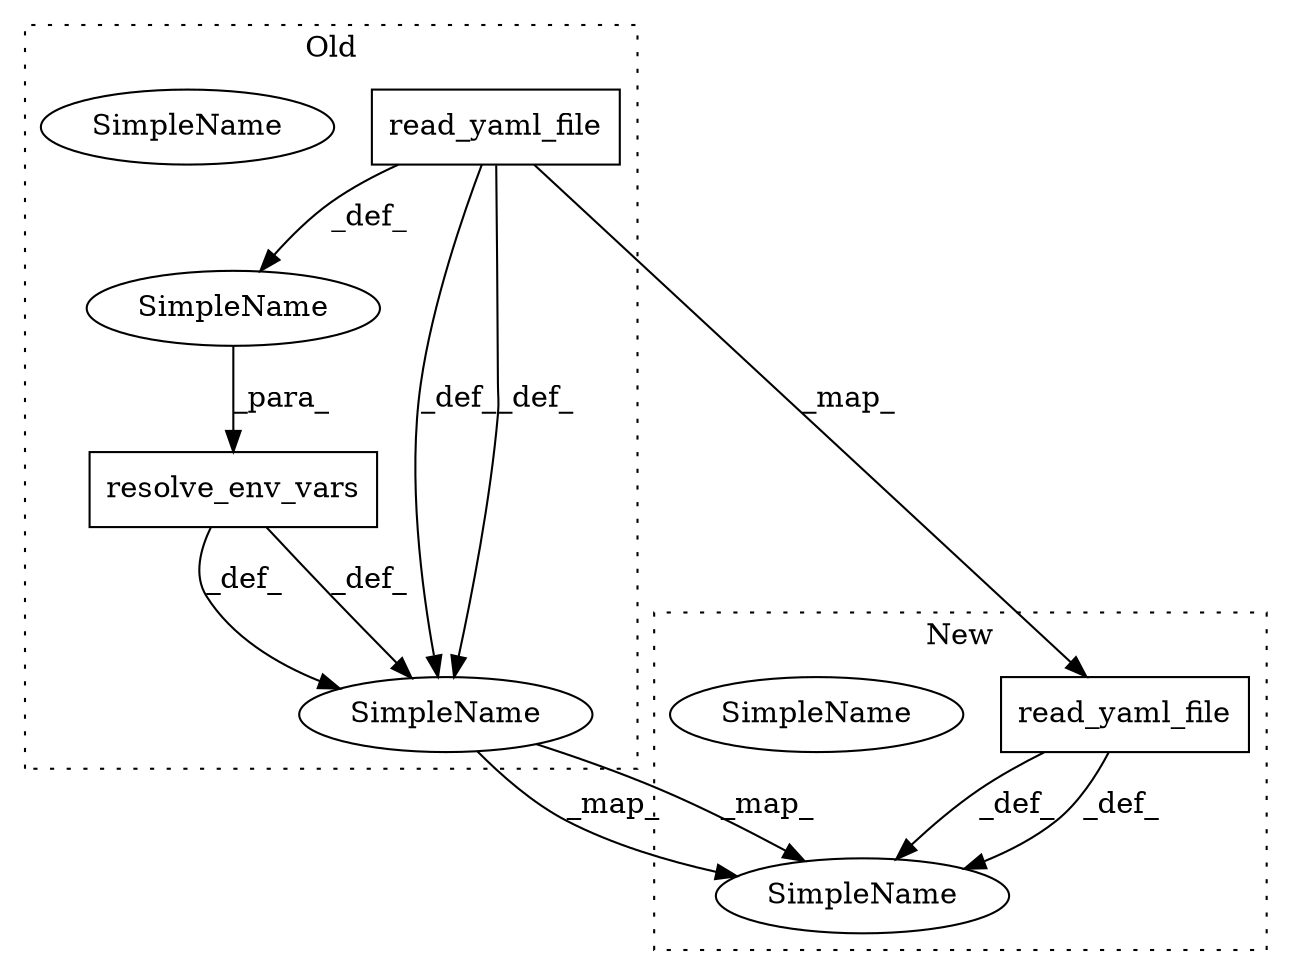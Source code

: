 digraph G {
subgraph cluster0 {
1 [label="read_yaml_file" a="32" s="1241,1269" l="15,1" shape="box"];
3 [label="resolve_env_vars" a="32" s="1218,1270" l="17,1" shape="box"];
4 [label="SimpleName" a="42" s="" l="" shape="ellipse"];
5 [label="SimpleName" a="42" s="1200" l="11" shape="ellipse"];
8 [label="SimpleName" a="42" s="1200" l="11" shape="ellipse"];
label = "Old";
style="dotted";
}
subgraph cluster1 {
2 [label="read_yaml_file" a="32" s="1213,1241" l="15,1" shape="box"];
6 [label="SimpleName" a="42" s="1195" l="11" shape="ellipse"];
7 [label="SimpleName" a="42" s="1195" l="11" shape="ellipse"];
label = "New";
style="dotted";
}
1 -> 8 [label="_def_"];
1 -> 4 [label="_def_"];
1 -> 8 [label="_def_"];
1 -> 2 [label="_map_"];
2 -> 7 [label="_def_"];
2 -> 7 [label="_def_"];
3 -> 8 [label="_def_"];
3 -> 8 [label="_def_"];
4 -> 3 [label="_para_"];
8 -> 7 [label="_map_"];
8 -> 7 [label="_map_"];
}
